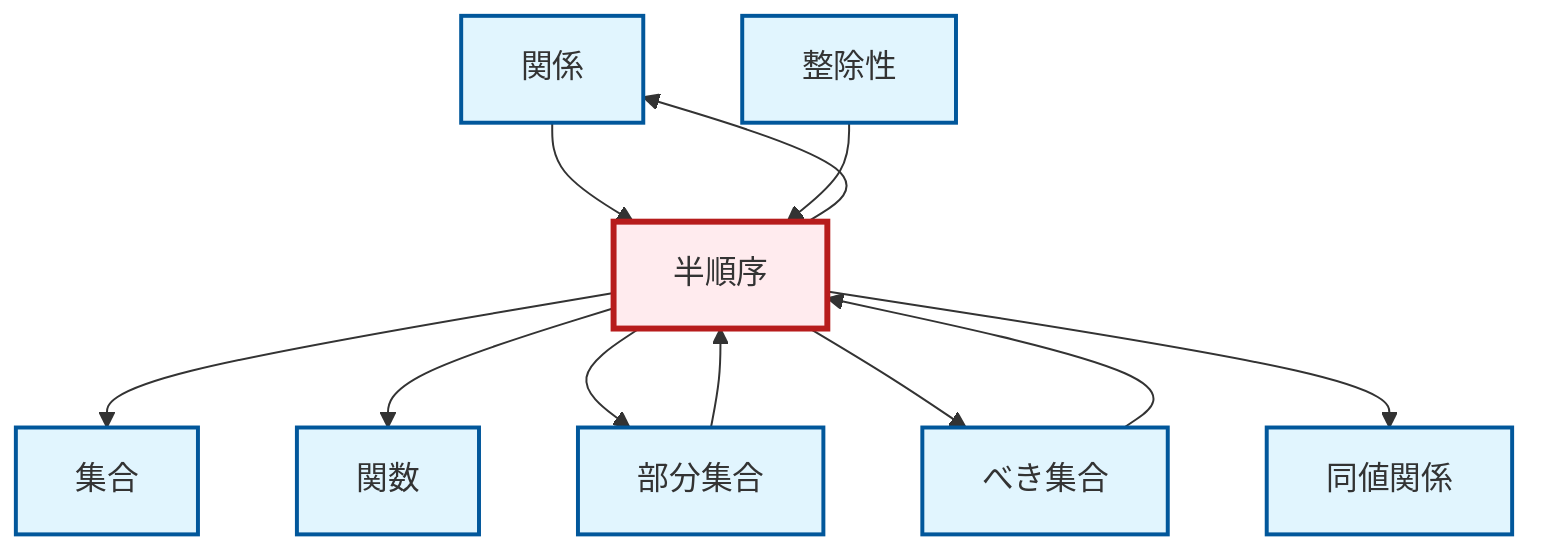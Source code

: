 graph TD
    classDef definition fill:#e1f5fe,stroke:#01579b,stroke-width:2px
    classDef theorem fill:#f3e5f5,stroke:#4a148c,stroke-width:2px
    classDef axiom fill:#fff3e0,stroke:#e65100,stroke-width:2px
    classDef example fill:#e8f5e9,stroke:#1b5e20,stroke-width:2px
    classDef current fill:#ffebee,stroke:#b71c1c,stroke-width:3px
    def-set["集合"]:::definition
    def-equivalence-relation["同値関係"]:::definition
    def-relation["関係"]:::definition
    def-divisibility["整除性"]:::definition
    def-subset["部分集合"]:::definition
    def-power-set["べき集合"]:::definition
    def-function["関数"]:::definition
    def-partial-order["半順序"]:::definition
    def-partial-order --> def-set
    def-partial-order --> def-function
    def-relation --> def-partial-order
    def-partial-order --> def-relation
    def-power-set --> def-partial-order
    def-subset --> def-partial-order
    def-partial-order --> def-subset
    def-partial-order --> def-power-set
    def-divisibility --> def-partial-order
    def-partial-order --> def-equivalence-relation
    class def-partial-order current